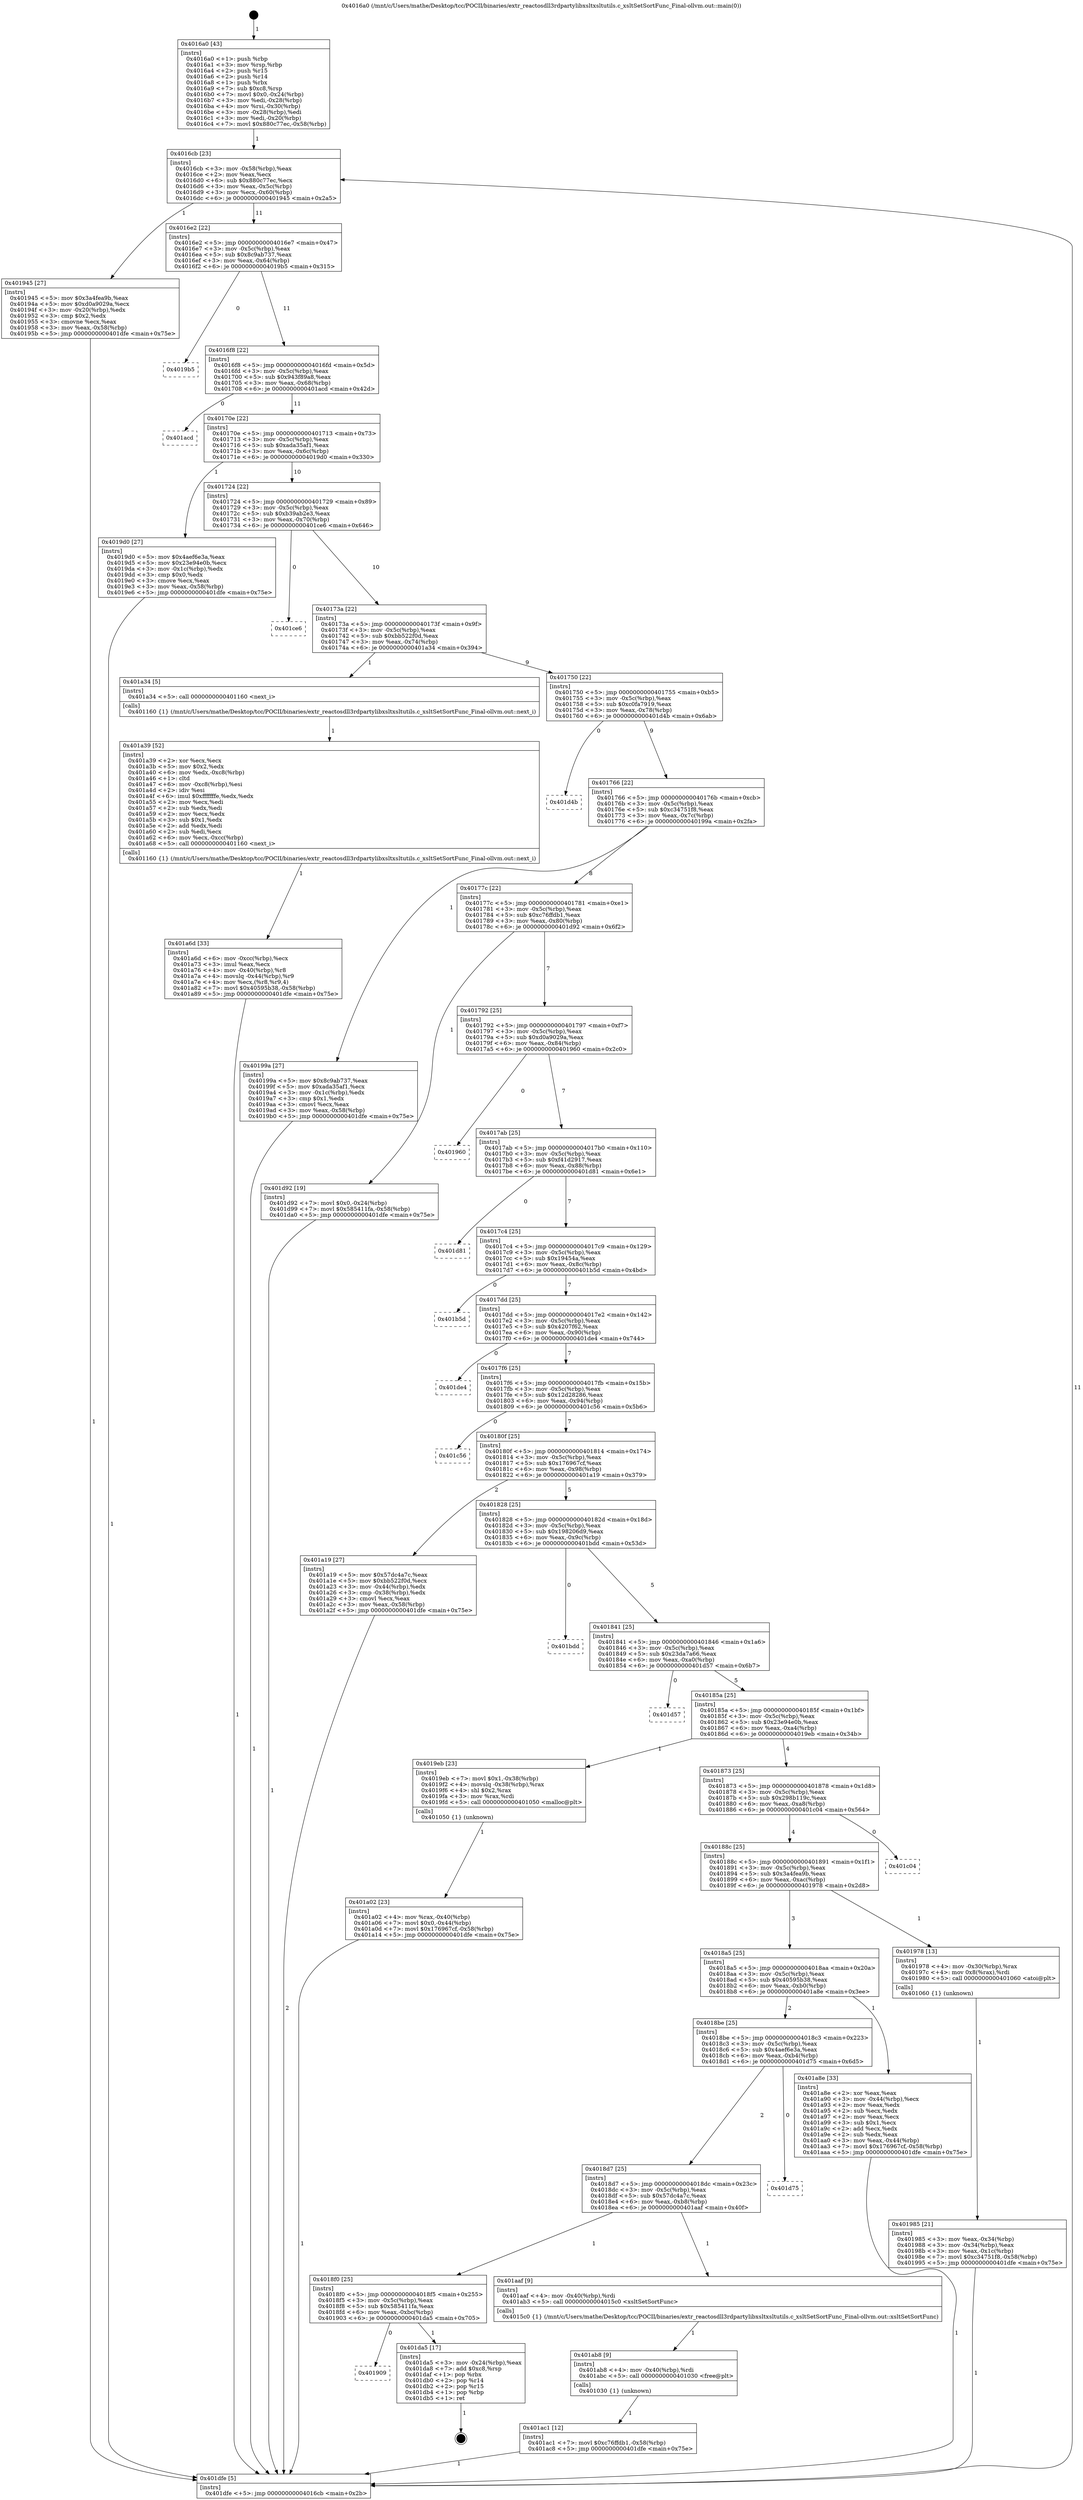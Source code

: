 digraph "0x4016a0" {
  label = "0x4016a0 (/mnt/c/Users/mathe/Desktop/tcc/POCII/binaries/extr_reactosdll3rdpartylibxsltxsltutils.c_xsltSetSortFunc_Final-ollvm.out::main(0))"
  labelloc = "t"
  node[shape=record]

  Entry [label="",width=0.3,height=0.3,shape=circle,fillcolor=black,style=filled]
  "0x4016cb" [label="{
     0x4016cb [23]\l
     | [instrs]\l
     &nbsp;&nbsp;0x4016cb \<+3\>: mov -0x58(%rbp),%eax\l
     &nbsp;&nbsp;0x4016ce \<+2\>: mov %eax,%ecx\l
     &nbsp;&nbsp;0x4016d0 \<+6\>: sub $0x880c77ec,%ecx\l
     &nbsp;&nbsp;0x4016d6 \<+3\>: mov %eax,-0x5c(%rbp)\l
     &nbsp;&nbsp;0x4016d9 \<+3\>: mov %ecx,-0x60(%rbp)\l
     &nbsp;&nbsp;0x4016dc \<+6\>: je 0000000000401945 \<main+0x2a5\>\l
  }"]
  "0x401945" [label="{
     0x401945 [27]\l
     | [instrs]\l
     &nbsp;&nbsp;0x401945 \<+5\>: mov $0x3a4fea9b,%eax\l
     &nbsp;&nbsp;0x40194a \<+5\>: mov $0xd0a9029a,%ecx\l
     &nbsp;&nbsp;0x40194f \<+3\>: mov -0x20(%rbp),%edx\l
     &nbsp;&nbsp;0x401952 \<+3\>: cmp $0x2,%edx\l
     &nbsp;&nbsp;0x401955 \<+3\>: cmovne %ecx,%eax\l
     &nbsp;&nbsp;0x401958 \<+3\>: mov %eax,-0x58(%rbp)\l
     &nbsp;&nbsp;0x40195b \<+5\>: jmp 0000000000401dfe \<main+0x75e\>\l
  }"]
  "0x4016e2" [label="{
     0x4016e2 [22]\l
     | [instrs]\l
     &nbsp;&nbsp;0x4016e2 \<+5\>: jmp 00000000004016e7 \<main+0x47\>\l
     &nbsp;&nbsp;0x4016e7 \<+3\>: mov -0x5c(%rbp),%eax\l
     &nbsp;&nbsp;0x4016ea \<+5\>: sub $0x8c9ab737,%eax\l
     &nbsp;&nbsp;0x4016ef \<+3\>: mov %eax,-0x64(%rbp)\l
     &nbsp;&nbsp;0x4016f2 \<+6\>: je 00000000004019b5 \<main+0x315\>\l
  }"]
  "0x401dfe" [label="{
     0x401dfe [5]\l
     | [instrs]\l
     &nbsp;&nbsp;0x401dfe \<+5\>: jmp 00000000004016cb \<main+0x2b\>\l
  }"]
  "0x4016a0" [label="{
     0x4016a0 [43]\l
     | [instrs]\l
     &nbsp;&nbsp;0x4016a0 \<+1\>: push %rbp\l
     &nbsp;&nbsp;0x4016a1 \<+3\>: mov %rsp,%rbp\l
     &nbsp;&nbsp;0x4016a4 \<+2\>: push %r15\l
     &nbsp;&nbsp;0x4016a6 \<+2\>: push %r14\l
     &nbsp;&nbsp;0x4016a8 \<+1\>: push %rbx\l
     &nbsp;&nbsp;0x4016a9 \<+7\>: sub $0xc8,%rsp\l
     &nbsp;&nbsp;0x4016b0 \<+7\>: movl $0x0,-0x24(%rbp)\l
     &nbsp;&nbsp;0x4016b7 \<+3\>: mov %edi,-0x28(%rbp)\l
     &nbsp;&nbsp;0x4016ba \<+4\>: mov %rsi,-0x30(%rbp)\l
     &nbsp;&nbsp;0x4016be \<+3\>: mov -0x28(%rbp),%edi\l
     &nbsp;&nbsp;0x4016c1 \<+3\>: mov %edi,-0x20(%rbp)\l
     &nbsp;&nbsp;0x4016c4 \<+7\>: movl $0x880c77ec,-0x58(%rbp)\l
  }"]
  Exit [label="",width=0.3,height=0.3,shape=circle,fillcolor=black,style=filled,peripheries=2]
  "0x4019b5" [label="{
     0x4019b5\l
  }", style=dashed]
  "0x4016f8" [label="{
     0x4016f8 [22]\l
     | [instrs]\l
     &nbsp;&nbsp;0x4016f8 \<+5\>: jmp 00000000004016fd \<main+0x5d\>\l
     &nbsp;&nbsp;0x4016fd \<+3\>: mov -0x5c(%rbp),%eax\l
     &nbsp;&nbsp;0x401700 \<+5\>: sub $0x943f89a8,%eax\l
     &nbsp;&nbsp;0x401705 \<+3\>: mov %eax,-0x68(%rbp)\l
     &nbsp;&nbsp;0x401708 \<+6\>: je 0000000000401acd \<main+0x42d\>\l
  }"]
  "0x401909" [label="{
     0x401909\l
  }", style=dashed]
  "0x401acd" [label="{
     0x401acd\l
  }", style=dashed]
  "0x40170e" [label="{
     0x40170e [22]\l
     | [instrs]\l
     &nbsp;&nbsp;0x40170e \<+5\>: jmp 0000000000401713 \<main+0x73\>\l
     &nbsp;&nbsp;0x401713 \<+3\>: mov -0x5c(%rbp),%eax\l
     &nbsp;&nbsp;0x401716 \<+5\>: sub $0xada35af1,%eax\l
     &nbsp;&nbsp;0x40171b \<+3\>: mov %eax,-0x6c(%rbp)\l
     &nbsp;&nbsp;0x40171e \<+6\>: je 00000000004019d0 \<main+0x330\>\l
  }"]
  "0x401da5" [label="{
     0x401da5 [17]\l
     | [instrs]\l
     &nbsp;&nbsp;0x401da5 \<+3\>: mov -0x24(%rbp),%eax\l
     &nbsp;&nbsp;0x401da8 \<+7\>: add $0xc8,%rsp\l
     &nbsp;&nbsp;0x401daf \<+1\>: pop %rbx\l
     &nbsp;&nbsp;0x401db0 \<+2\>: pop %r14\l
     &nbsp;&nbsp;0x401db2 \<+2\>: pop %r15\l
     &nbsp;&nbsp;0x401db4 \<+1\>: pop %rbp\l
     &nbsp;&nbsp;0x401db5 \<+1\>: ret\l
  }"]
  "0x4019d0" [label="{
     0x4019d0 [27]\l
     | [instrs]\l
     &nbsp;&nbsp;0x4019d0 \<+5\>: mov $0x4aef6e3a,%eax\l
     &nbsp;&nbsp;0x4019d5 \<+5\>: mov $0x23e94e0b,%ecx\l
     &nbsp;&nbsp;0x4019da \<+3\>: mov -0x1c(%rbp),%edx\l
     &nbsp;&nbsp;0x4019dd \<+3\>: cmp $0x0,%edx\l
     &nbsp;&nbsp;0x4019e0 \<+3\>: cmove %ecx,%eax\l
     &nbsp;&nbsp;0x4019e3 \<+3\>: mov %eax,-0x58(%rbp)\l
     &nbsp;&nbsp;0x4019e6 \<+5\>: jmp 0000000000401dfe \<main+0x75e\>\l
  }"]
  "0x401724" [label="{
     0x401724 [22]\l
     | [instrs]\l
     &nbsp;&nbsp;0x401724 \<+5\>: jmp 0000000000401729 \<main+0x89\>\l
     &nbsp;&nbsp;0x401729 \<+3\>: mov -0x5c(%rbp),%eax\l
     &nbsp;&nbsp;0x40172c \<+5\>: sub $0xb39ab2e3,%eax\l
     &nbsp;&nbsp;0x401731 \<+3\>: mov %eax,-0x70(%rbp)\l
     &nbsp;&nbsp;0x401734 \<+6\>: je 0000000000401ce6 \<main+0x646\>\l
  }"]
  "0x401ac1" [label="{
     0x401ac1 [12]\l
     | [instrs]\l
     &nbsp;&nbsp;0x401ac1 \<+7\>: movl $0xc76ffdb1,-0x58(%rbp)\l
     &nbsp;&nbsp;0x401ac8 \<+5\>: jmp 0000000000401dfe \<main+0x75e\>\l
  }"]
  "0x401ce6" [label="{
     0x401ce6\l
  }", style=dashed]
  "0x40173a" [label="{
     0x40173a [22]\l
     | [instrs]\l
     &nbsp;&nbsp;0x40173a \<+5\>: jmp 000000000040173f \<main+0x9f\>\l
     &nbsp;&nbsp;0x40173f \<+3\>: mov -0x5c(%rbp),%eax\l
     &nbsp;&nbsp;0x401742 \<+5\>: sub $0xbb522f0d,%eax\l
     &nbsp;&nbsp;0x401747 \<+3\>: mov %eax,-0x74(%rbp)\l
     &nbsp;&nbsp;0x40174a \<+6\>: je 0000000000401a34 \<main+0x394\>\l
  }"]
  "0x401ab8" [label="{
     0x401ab8 [9]\l
     | [instrs]\l
     &nbsp;&nbsp;0x401ab8 \<+4\>: mov -0x40(%rbp),%rdi\l
     &nbsp;&nbsp;0x401abc \<+5\>: call 0000000000401030 \<free@plt\>\l
     | [calls]\l
     &nbsp;&nbsp;0x401030 \{1\} (unknown)\l
  }"]
  "0x401a34" [label="{
     0x401a34 [5]\l
     | [instrs]\l
     &nbsp;&nbsp;0x401a34 \<+5\>: call 0000000000401160 \<next_i\>\l
     | [calls]\l
     &nbsp;&nbsp;0x401160 \{1\} (/mnt/c/Users/mathe/Desktop/tcc/POCII/binaries/extr_reactosdll3rdpartylibxsltxsltutils.c_xsltSetSortFunc_Final-ollvm.out::next_i)\l
  }"]
  "0x401750" [label="{
     0x401750 [22]\l
     | [instrs]\l
     &nbsp;&nbsp;0x401750 \<+5\>: jmp 0000000000401755 \<main+0xb5\>\l
     &nbsp;&nbsp;0x401755 \<+3\>: mov -0x5c(%rbp),%eax\l
     &nbsp;&nbsp;0x401758 \<+5\>: sub $0xc0fa7919,%eax\l
     &nbsp;&nbsp;0x40175d \<+3\>: mov %eax,-0x78(%rbp)\l
     &nbsp;&nbsp;0x401760 \<+6\>: je 0000000000401d4b \<main+0x6ab\>\l
  }"]
  "0x4018f0" [label="{
     0x4018f0 [25]\l
     | [instrs]\l
     &nbsp;&nbsp;0x4018f0 \<+5\>: jmp 00000000004018f5 \<main+0x255\>\l
     &nbsp;&nbsp;0x4018f5 \<+3\>: mov -0x5c(%rbp),%eax\l
     &nbsp;&nbsp;0x4018f8 \<+5\>: sub $0x585411fa,%eax\l
     &nbsp;&nbsp;0x4018fd \<+6\>: mov %eax,-0xbc(%rbp)\l
     &nbsp;&nbsp;0x401903 \<+6\>: je 0000000000401da5 \<main+0x705\>\l
  }"]
  "0x401d4b" [label="{
     0x401d4b\l
  }", style=dashed]
  "0x401766" [label="{
     0x401766 [22]\l
     | [instrs]\l
     &nbsp;&nbsp;0x401766 \<+5\>: jmp 000000000040176b \<main+0xcb\>\l
     &nbsp;&nbsp;0x40176b \<+3\>: mov -0x5c(%rbp),%eax\l
     &nbsp;&nbsp;0x40176e \<+5\>: sub $0xc34751f8,%eax\l
     &nbsp;&nbsp;0x401773 \<+3\>: mov %eax,-0x7c(%rbp)\l
     &nbsp;&nbsp;0x401776 \<+6\>: je 000000000040199a \<main+0x2fa\>\l
  }"]
  "0x401aaf" [label="{
     0x401aaf [9]\l
     | [instrs]\l
     &nbsp;&nbsp;0x401aaf \<+4\>: mov -0x40(%rbp),%rdi\l
     &nbsp;&nbsp;0x401ab3 \<+5\>: call 00000000004015c0 \<xsltSetSortFunc\>\l
     | [calls]\l
     &nbsp;&nbsp;0x4015c0 \{1\} (/mnt/c/Users/mathe/Desktop/tcc/POCII/binaries/extr_reactosdll3rdpartylibxsltxsltutils.c_xsltSetSortFunc_Final-ollvm.out::xsltSetSortFunc)\l
  }"]
  "0x40199a" [label="{
     0x40199a [27]\l
     | [instrs]\l
     &nbsp;&nbsp;0x40199a \<+5\>: mov $0x8c9ab737,%eax\l
     &nbsp;&nbsp;0x40199f \<+5\>: mov $0xada35af1,%ecx\l
     &nbsp;&nbsp;0x4019a4 \<+3\>: mov -0x1c(%rbp),%edx\l
     &nbsp;&nbsp;0x4019a7 \<+3\>: cmp $0x1,%edx\l
     &nbsp;&nbsp;0x4019aa \<+3\>: cmovl %ecx,%eax\l
     &nbsp;&nbsp;0x4019ad \<+3\>: mov %eax,-0x58(%rbp)\l
     &nbsp;&nbsp;0x4019b0 \<+5\>: jmp 0000000000401dfe \<main+0x75e\>\l
  }"]
  "0x40177c" [label="{
     0x40177c [22]\l
     | [instrs]\l
     &nbsp;&nbsp;0x40177c \<+5\>: jmp 0000000000401781 \<main+0xe1\>\l
     &nbsp;&nbsp;0x401781 \<+3\>: mov -0x5c(%rbp),%eax\l
     &nbsp;&nbsp;0x401784 \<+5\>: sub $0xc76ffdb1,%eax\l
     &nbsp;&nbsp;0x401789 \<+3\>: mov %eax,-0x80(%rbp)\l
     &nbsp;&nbsp;0x40178c \<+6\>: je 0000000000401d92 \<main+0x6f2\>\l
  }"]
  "0x4018d7" [label="{
     0x4018d7 [25]\l
     | [instrs]\l
     &nbsp;&nbsp;0x4018d7 \<+5\>: jmp 00000000004018dc \<main+0x23c\>\l
     &nbsp;&nbsp;0x4018dc \<+3\>: mov -0x5c(%rbp),%eax\l
     &nbsp;&nbsp;0x4018df \<+5\>: sub $0x57dc4a7c,%eax\l
     &nbsp;&nbsp;0x4018e4 \<+6\>: mov %eax,-0xb8(%rbp)\l
     &nbsp;&nbsp;0x4018ea \<+6\>: je 0000000000401aaf \<main+0x40f\>\l
  }"]
  "0x401d92" [label="{
     0x401d92 [19]\l
     | [instrs]\l
     &nbsp;&nbsp;0x401d92 \<+7\>: movl $0x0,-0x24(%rbp)\l
     &nbsp;&nbsp;0x401d99 \<+7\>: movl $0x585411fa,-0x58(%rbp)\l
     &nbsp;&nbsp;0x401da0 \<+5\>: jmp 0000000000401dfe \<main+0x75e\>\l
  }"]
  "0x401792" [label="{
     0x401792 [25]\l
     | [instrs]\l
     &nbsp;&nbsp;0x401792 \<+5\>: jmp 0000000000401797 \<main+0xf7\>\l
     &nbsp;&nbsp;0x401797 \<+3\>: mov -0x5c(%rbp),%eax\l
     &nbsp;&nbsp;0x40179a \<+5\>: sub $0xd0a9029a,%eax\l
     &nbsp;&nbsp;0x40179f \<+6\>: mov %eax,-0x84(%rbp)\l
     &nbsp;&nbsp;0x4017a5 \<+6\>: je 0000000000401960 \<main+0x2c0\>\l
  }"]
  "0x401d75" [label="{
     0x401d75\l
  }", style=dashed]
  "0x401960" [label="{
     0x401960\l
  }", style=dashed]
  "0x4017ab" [label="{
     0x4017ab [25]\l
     | [instrs]\l
     &nbsp;&nbsp;0x4017ab \<+5\>: jmp 00000000004017b0 \<main+0x110\>\l
     &nbsp;&nbsp;0x4017b0 \<+3\>: mov -0x5c(%rbp),%eax\l
     &nbsp;&nbsp;0x4017b3 \<+5\>: sub $0xf41d2917,%eax\l
     &nbsp;&nbsp;0x4017b8 \<+6\>: mov %eax,-0x88(%rbp)\l
     &nbsp;&nbsp;0x4017be \<+6\>: je 0000000000401d81 \<main+0x6e1\>\l
  }"]
  "0x4018be" [label="{
     0x4018be [25]\l
     | [instrs]\l
     &nbsp;&nbsp;0x4018be \<+5\>: jmp 00000000004018c3 \<main+0x223\>\l
     &nbsp;&nbsp;0x4018c3 \<+3\>: mov -0x5c(%rbp),%eax\l
     &nbsp;&nbsp;0x4018c6 \<+5\>: sub $0x4aef6e3a,%eax\l
     &nbsp;&nbsp;0x4018cb \<+6\>: mov %eax,-0xb4(%rbp)\l
     &nbsp;&nbsp;0x4018d1 \<+6\>: je 0000000000401d75 \<main+0x6d5\>\l
  }"]
  "0x401d81" [label="{
     0x401d81\l
  }", style=dashed]
  "0x4017c4" [label="{
     0x4017c4 [25]\l
     | [instrs]\l
     &nbsp;&nbsp;0x4017c4 \<+5\>: jmp 00000000004017c9 \<main+0x129\>\l
     &nbsp;&nbsp;0x4017c9 \<+3\>: mov -0x5c(%rbp),%eax\l
     &nbsp;&nbsp;0x4017cc \<+5\>: sub $0x19454a,%eax\l
     &nbsp;&nbsp;0x4017d1 \<+6\>: mov %eax,-0x8c(%rbp)\l
     &nbsp;&nbsp;0x4017d7 \<+6\>: je 0000000000401b5d \<main+0x4bd\>\l
  }"]
  "0x401a8e" [label="{
     0x401a8e [33]\l
     | [instrs]\l
     &nbsp;&nbsp;0x401a8e \<+2\>: xor %eax,%eax\l
     &nbsp;&nbsp;0x401a90 \<+3\>: mov -0x44(%rbp),%ecx\l
     &nbsp;&nbsp;0x401a93 \<+2\>: mov %eax,%edx\l
     &nbsp;&nbsp;0x401a95 \<+2\>: sub %ecx,%edx\l
     &nbsp;&nbsp;0x401a97 \<+2\>: mov %eax,%ecx\l
     &nbsp;&nbsp;0x401a99 \<+3\>: sub $0x1,%ecx\l
     &nbsp;&nbsp;0x401a9c \<+2\>: add %ecx,%edx\l
     &nbsp;&nbsp;0x401a9e \<+2\>: sub %edx,%eax\l
     &nbsp;&nbsp;0x401aa0 \<+3\>: mov %eax,-0x44(%rbp)\l
     &nbsp;&nbsp;0x401aa3 \<+7\>: movl $0x176967cf,-0x58(%rbp)\l
     &nbsp;&nbsp;0x401aaa \<+5\>: jmp 0000000000401dfe \<main+0x75e\>\l
  }"]
  "0x401b5d" [label="{
     0x401b5d\l
  }", style=dashed]
  "0x4017dd" [label="{
     0x4017dd [25]\l
     | [instrs]\l
     &nbsp;&nbsp;0x4017dd \<+5\>: jmp 00000000004017e2 \<main+0x142\>\l
     &nbsp;&nbsp;0x4017e2 \<+3\>: mov -0x5c(%rbp),%eax\l
     &nbsp;&nbsp;0x4017e5 \<+5\>: sub $0x4207f62,%eax\l
     &nbsp;&nbsp;0x4017ea \<+6\>: mov %eax,-0x90(%rbp)\l
     &nbsp;&nbsp;0x4017f0 \<+6\>: je 0000000000401de4 \<main+0x744\>\l
  }"]
  "0x401a6d" [label="{
     0x401a6d [33]\l
     | [instrs]\l
     &nbsp;&nbsp;0x401a6d \<+6\>: mov -0xcc(%rbp),%ecx\l
     &nbsp;&nbsp;0x401a73 \<+3\>: imul %eax,%ecx\l
     &nbsp;&nbsp;0x401a76 \<+4\>: mov -0x40(%rbp),%r8\l
     &nbsp;&nbsp;0x401a7a \<+4\>: movslq -0x44(%rbp),%r9\l
     &nbsp;&nbsp;0x401a7e \<+4\>: mov %ecx,(%r8,%r9,4)\l
     &nbsp;&nbsp;0x401a82 \<+7\>: movl $0x40595b38,-0x58(%rbp)\l
     &nbsp;&nbsp;0x401a89 \<+5\>: jmp 0000000000401dfe \<main+0x75e\>\l
  }"]
  "0x401de4" [label="{
     0x401de4\l
  }", style=dashed]
  "0x4017f6" [label="{
     0x4017f6 [25]\l
     | [instrs]\l
     &nbsp;&nbsp;0x4017f6 \<+5\>: jmp 00000000004017fb \<main+0x15b\>\l
     &nbsp;&nbsp;0x4017fb \<+3\>: mov -0x5c(%rbp),%eax\l
     &nbsp;&nbsp;0x4017fe \<+5\>: sub $0x12d28286,%eax\l
     &nbsp;&nbsp;0x401803 \<+6\>: mov %eax,-0x94(%rbp)\l
     &nbsp;&nbsp;0x401809 \<+6\>: je 0000000000401c56 \<main+0x5b6\>\l
  }"]
  "0x401a39" [label="{
     0x401a39 [52]\l
     | [instrs]\l
     &nbsp;&nbsp;0x401a39 \<+2\>: xor %ecx,%ecx\l
     &nbsp;&nbsp;0x401a3b \<+5\>: mov $0x2,%edx\l
     &nbsp;&nbsp;0x401a40 \<+6\>: mov %edx,-0xc8(%rbp)\l
     &nbsp;&nbsp;0x401a46 \<+1\>: cltd\l
     &nbsp;&nbsp;0x401a47 \<+6\>: mov -0xc8(%rbp),%esi\l
     &nbsp;&nbsp;0x401a4d \<+2\>: idiv %esi\l
     &nbsp;&nbsp;0x401a4f \<+6\>: imul $0xfffffffe,%edx,%edx\l
     &nbsp;&nbsp;0x401a55 \<+2\>: mov %ecx,%edi\l
     &nbsp;&nbsp;0x401a57 \<+2\>: sub %edx,%edi\l
     &nbsp;&nbsp;0x401a59 \<+2\>: mov %ecx,%edx\l
     &nbsp;&nbsp;0x401a5b \<+3\>: sub $0x1,%edx\l
     &nbsp;&nbsp;0x401a5e \<+2\>: add %edx,%edi\l
     &nbsp;&nbsp;0x401a60 \<+2\>: sub %edi,%ecx\l
     &nbsp;&nbsp;0x401a62 \<+6\>: mov %ecx,-0xcc(%rbp)\l
     &nbsp;&nbsp;0x401a68 \<+5\>: call 0000000000401160 \<next_i\>\l
     | [calls]\l
     &nbsp;&nbsp;0x401160 \{1\} (/mnt/c/Users/mathe/Desktop/tcc/POCII/binaries/extr_reactosdll3rdpartylibxsltxsltutils.c_xsltSetSortFunc_Final-ollvm.out::next_i)\l
  }"]
  "0x401c56" [label="{
     0x401c56\l
  }", style=dashed]
  "0x40180f" [label="{
     0x40180f [25]\l
     | [instrs]\l
     &nbsp;&nbsp;0x40180f \<+5\>: jmp 0000000000401814 \<main+0x174\>\l
     &nbsp;&nbsp;0x401814 \<+3\>: mov -0x5c(%rbp),%eax\l
     &nbsp;&nbsp;0x401817 \<+5\>: sub $0x176967cf,%eax\l
     &nbsp;&nbsp;0x40181c \<+6\>: mov %eax,-0x98(%rbp)\l
     &nbsp;&nbsp;0x401822 \<+6\>: je 0000000000401a19 \<main+0x379\>\l
  }"]
  "0x401a02" [label="{
     0x401a02 [23]\l
     | [instrs]\l
     &nbsp;&nbsp;0x401a02 \<+4\>: mov %rax,-0x40(%rbp)\l
     &nbsp;&nbsp;0x401a06 \<+7\>: movl $0x0,-0x44(%rbp)\l
     &nbsp;&nbsp;0x401a0d \<+7\>: movl $0x176967cf,-0x58(%rbp)\l
     &nbsp;&nbsp;0x401a14 \<+5\>: jmp 0000000000401dfe \<main+0x75e\>\l
  }"]
  "0x401a19" [label="{
     0x401a19 [27]\l
     | [instrs]\l
     &nbsp;&nbsp;0x401a19 \<+5\>: mov $0x57dc4a7c,%eax\l
     &nbsp;&nbsp;0x401a1e \<+5\>: mov $0xbb522f0d,%ecx\l
     &nbsp;&nbsp;0x401a23 \<+3\>: mov -0x44(%rbp),%edx\l
     &nbsp;&nbsp;0x401a26 \<+3\>: cmp -0x38(%rbp),%edx\l
     &nbsp;&nbsp;0x401a29 \<+3\>: cmovl %ecx,%eax\l
     &nbsp;&nbsp;0x401a2c \<+3\>: mov %eax,-0x58(%rbp)\l
     &nbsp;&nbsp;0x401a2f \<+5\>: jmp 0000000000401dfe \<main+0x75e\>\l
  }"]
  "0x401828" [label="{
     0x401828 [25]\l
     | [instrs]\l
     &nbsp;&nbsp;0x401828 \<+5\>: jmp 000000000040182d \<main+0x18d\>\l
     &nbsp;&nbsp;0x40182d \<+3\>: mov -0x5c(%rbp),%eax\l
     &nbsp;&nbsp;0x401830 \<+5\>: sub $0x198206d9,%eax\l
     &nbsp;&nbsp;0x401835 \<+6\>: mov %eax,-0x9c(%rbp)\l
     &nbsp;&nbsp;0x40183b \<+6\>: je 0000000000401bdd \<main+0x53d\>\l
  }"]
  "0x401985" [label="{
     0x401985 [21]\l
     | [instrs]\l
     &nbsp;&nbsp;0x401985 \<+3\>: mov %eax,-0x34(%rbp)\l
     &nbsp;&nbsp;0x401988 \<+3\>: mov -0x34(%rbp),%eax\l
     &nbsp;&nbsp;0x40198b \<+3\>: mov %eax,-0x1c(%rbp)\l
     &nbsp;&nbsp;0x40198e \<+7\>: movl $0xc34751f8,-0x58(%rbp)\l
     &nbsp;&nbsp;0x401995 \<+5\>: jmp 0000000000401dfe \<main+0x75e\>\l
  }"]
  "0x401bdd" [label="{
     0x401bdd\l
  }", style=dashed]
  "0x401841" [label="{
     0x401841 [25]\l
     | [instrs]\l
     &nbsp;&nbsp;0x401841 \<+5\>: jmp 0000000000401846 \<main+0x1a6\>\l
     &nbsp;&nbsp;0x401846 \<+3\>: mov -0x5c(%rbp),%eax\l
     &nbsp;&nbsp;0x401849 \<+5\>: sub $0x23da7a66,%eax\l
     &nbsp;&nbsp;0x40184e \<+6\>: mov %eax,-0xa0(%rbp)\l
     &nbsp;&nbsp;0x401854 \<+6\>: je 0000000000401d57 \<main+0x6b7\>\l
  }"]
  "0x4018a5" [label="{
     0x4018a5 [25]\l
     | [instrs]\l
     &nbsp;&nbsp;0x4018a5 \<+5\>: jmp 00000000004018aa \<main+0x20a\>\l
     &nbsp;&nbsp;0x4018aa \<+3\>: mov -0x5c(%rbp),%eax\l
     &nbsp;&nbsp;0x4018ad \<+5\>: sub $0x40595b38,%eax\l
     &nbsp;&nbsp;0x4018b2 \<+6\>: mov %eax,-0xb0(%rbp)\l
     &nbsp;&nbsp;0x4018b8 \<+6\>: je 0000000000401a8e \<main+0x3ee\>\l
  }"]
  "0x401d57" [label="{
     0x401d57\l
  }", style=dashed]
  "0x40185a" [label="{
     0x40185a [25]\l
     | [instrs]\l
     &nbsp;&nbsp;0x40185a \<+5\>: jmp 000000000040185f \<main+0x1bf\>\l
     &nbsp;&nbsp;0x40185f \<+3\>: mov -0x5c(%rbp),%eax\l
     &nbsp;&nbsp;0x401862 \<+5\>: sub $0x23e94e0b,%eax\l
     &nbsp;&nbsp;0x401867 \<+6\>: mov %eax,-0xa4(%rbp)\l
     &nbsp;&nbsp;0x40186d \<+6\>: je 00000000004019eb \<main+0x34b\>\l
  }"]
  "0x401978" [label="{
     0x401978 [13]\l
     | [instrs]\l
     &nbsp;&nbsp;0x401978 \<+4\>: mov -0x30(%rbp),%rax\l
     &nbsp;&nbsp;0x40197c \<+4\>: mov 0x8(%rax),%rdi\l
     &nbsp;&nbsp;0x401980 \<+5\>: call 0000000000401060 \<atoi@plt\>\l
     | [calls]\l
     &nbsp;&nbsp;0x401060 \{1\} (unknown)\l
  }"]
  "0x4019eb" [label="{
     0x4019eb [23]\l
     | [instrs]\l
     &nbsp;&nbsp;0x4019eb \<+7\>: movl $0x1,-0x38(%rbp)\l
     &nbsp;&nbsp;0x4019f2 \<+4\>: movslq -0x38(%rbp),%rax\l
     &nbsp;&nbsp;0x4019f6 \<+4\>: shl $0x2,%rax\l
     &nbsp;&nbsp;0x4019fa \<+3\>: mov %rax,%rdi\l
     &nbsp;&nbsp;0x4019fd \<+5\>: call 0000000000401050 \<malloc@plt\>\l
     | [calls]\l
     &nbsp;&nbsp;0x401050 \{1\} (unknown)\l
  }"]
  "0x401873" [label="{
     0x401873 [25]\l
     | [instrs]\l
     &nbsp;&nbsp;0x401873 \<+5\>: jmp 0000000000401878 \<main+0x1d8\>\l
     &nbsp;&nbsp;0x401878 \<+3\>: mov -0x5c(%rbp),%eax\l
     &nbsp;&nbsp;0x40187b \<+5\>: sub $0x298b119c,%eax\l
     &nbsp;&nbsp;0x401880 \<+6\>: mov %eax,-0xa8(%rbp)\l
     &nbsp;&nbsp;0x401886 \<+6\>: je 0000000000401c04 \<main+0x564\>\l
  }"]
  "0x40188c" [label="{
     0x40188c [25]\l
     | [instrs]\l
     &nbsp;&nbsp;0x40188c \<+5\>: jmp 0000000000401891 \<main+0x1f1\>\l
     &nbsp;&nbsp;0x401891 \<+3\>: mov -0x5c(%rbp),%eax\l
     &nbsp;&nbsp;0x401894 \<+5\>: sub $0x3a4fea9b,%eax\l
     &nbsp;&nbsp;0x401899 \<+6\>: mov %eax,-0xac(%rbp)\l
     &nbsp;&nbsp;0x40189f \<+6\>: je 0000000000401978 \<main+0x2d8\>\l
  }"]
  "0x401c04" [label="{
     0x401c04\l
  }", style=dashed]
  Entry -> "0x4016a0" [label=" 1"]
  "0x4016cb" -> "0x401945" [label=" 1"]
  "0x4016cb" -> "0x4016e2" [label=" 11"]
  "0x401945" -> "0x401dfe" [label=" 1"]
  "0x4016a0" -> "0x4016cb" [label=" 1"]
  "0x401dfe" -> "0x4016cb" [label=" 11"]
  "0x401da5" -> Exit [label=" 1"]
  "0x4016e2" -> "0x4019b5" [label=" 0"]
  "0x4016e2" -> "0x4016f8" [label=" 11"]
  "0x4018f0" -> "0x401909" [label=" 0"]
  "0x4016f8" -> "0x401acd" [label=" 0"]
  "0x4016f8" -> "0x40170e" [label=" 11"]
  "0x4018f0" -> "0x401da5" [label=" 1"]
  "0x40170e" -> "0x4019d0" [label=" 1"]
  "0x40170e" -> "0x401724" [label=" 10"]
  "0x401d92" -> "0x401dfe" [label=" 1"]
  "0x401724" -> "0x401ce6" [label=" 0"]
  "0x401724" -> "0x40173a" [label=" 10"]
  "0x401ac1" -> "0x401dfe" [label=" 1"]
  "0x40173a" -> "0x401a34" [label=" 1"]
  "0x40173a" -> "0x401750" [label=" 9"]
  "0x401ab8" -> "0x401ac1" [label=" 1"]
  "0x401750" -> "0x401d4b" [label=" 0"]
  "0x401750" -> "0x401766" [label=" 9"]
  "0x401aaf" -> "0x401ab8" [label=" 1"]
  "0x401766" -> "0x40199a" [label=" 1"]
  "0x401766" -> "0x40177c" [label=" 8"]
  "0x4018d7" -> "0x4018f0" [label=" 1"]
  "0x40177c" -> "0x401d92" [label=" 1"]
  "0x40177c" -> "0x401792" [label=" 7"]
  "0x4018d7" -> "0x401aaf" [label=" 1"]
  "0x401792" -> "0x401960" [label=" 0"]
  "0x401792" -> "0x4017ab" [label=" 7"]
  "0x4018be" -> "0x4018d7" [label=" 2"]
  "0x4017ab" -> "0x401d81" [label=" 0"]
  "0x4017ab" -> "0x4017c4" [label=" 7"]
  "0x4018be" -> "0x401d75" [label=" 0"]
  "0x4017c4" -> "0x401b5d" [label=" 0"]
  "0x4017c4" -> "0x4017dd" [label=" 7"]
  "0x401a8e" -> "0x401dfe" [label=" 1"]
  "0x4017dd" -> "0x401de4" [label=" 0"]
  "0x4017dd" -> "0x4017f6" [label=" 7"]
  "0x4018a5" -> "0x401a8e" [label=" 1"]
  "0x4017f6" -> "0x401c56" [label=" 0"]
  "0x4017f6" -> "0x40180f" [label=" 7"]
  "0x4018a5" -> "0x4018be" [label=" 2"]
  "0x40180f" -> "0x401a19" [label=" 2"]
  "0x40180f" -> "0x401828" [label=" 5"]
  "0x401a6d" -> "0x401dfe" [label=" 1"]
  "0x401828" -> "0x401bdd" [label=" 0"]
  "0x401828" -> "0x401841" [label=" 5"]
  "0x401a39" -> "0x401a6d" [label=" 1"]
  "0x401841" -> "0x401d57" [label=" 0"]
  "0x401841" -> "0x40185a" [label=" 5"]
  "0x401a34" -> "0x401a39" [label=" 1"]
  "0x40185a" -> "0x4019eb" [label=" 1"]
  "0x40185a" -> "0x401873" [label=" 4"]
  "0x401a19" -> "0x401dfe" [label=" 2"]
  "0x401873" -> "0x401c04" [label=" 0"]
  "0x401873" -> "0x40188c" [label=" 4"]
  "0x401a02" -> "0x401dfe" [label=" 1"]
  "0x40188c" -> "0x401978" [label=" 1"]
  "0x40188c" -> "0x4018a5" [label=" 3"]
  "0x401978" -> "0x401985" [label=" 1"]
  "0x401985" -> "0x401dfe" [label=" 1"]
  "0x40199a" -> "0x401dfe" [label=" 1"]
  "0x4019d0" -> "0x401dfe" [label=" 1"]
  "0x4019eb" -> "0x401a02" [label=" 1"]
}
